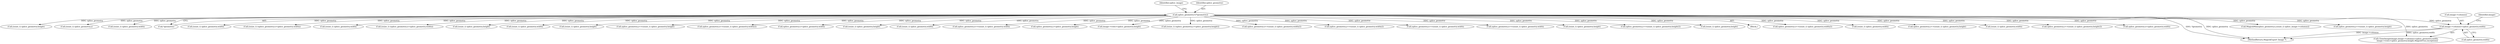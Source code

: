 digraph "0_ImageMagick_7b1cf5784b5bcd85aa9293ecf56769f68c037231@pointer" {
"1000169" [label="(Call,image->columns+splice_geometry.width)"];
"1000161" [label="(Call,splice_geometry=(*geometry))"];
"1000418" [label="(Call,MagickMin(splice_geometry.x,(ssize_t) splice_image->columns))"];
"1000161" [label="(Call,splice_geometry=(*geometry))"];
"1000400" [label="(Call,splice_geometry.y+=(ssize_t) splice_geometry.height)"];
"1000178" [label="(Identifier,image)"];
"1000404" [label="(Call,(ssize_t) splice_geometry.height)"];
"1000443" [label="(Call,(ssize_t) splice_geometry.y)"];
"1000299" [label="(Call,(ssize_t) splice_geometry.width)"];
"1000163" [label="(Call,*geometry)"];
"1000337" [label="(Call,(ssize_t) splice_geometry.width)"];
"1000610" [label="(Call,(ssize_t) (splice_geometry.x+splice_geometry.width))"];
"1000273" [label="(Call,(ssize_t) splice_geometry.width)"];
"1000169" [label="(Call,image->columns+splice_geometry.width)"];
"1000971" [label="(Call,(ssize_t) (splice_geometry.x+splice_geometry.width))"];
"1000383" [label="(Call,(ssize_t) splice_geometry.height)"];
"1000313" [label="(Call,(ssize_t) splice_geometry.width)"];
"1000170" [label="(Call,image->columns)"];
"1000166" [label="(Identifier,splice_image)"];
"1000324" [label="(Call,(ssize_t) splice_geometry.height)"];
"1000379" [label="(Call,splice_geometry.y+=(ssize_t) splice_geometry.height)"];
"1000368" [label="(Call,splice_geometry.x+=(ssize_t) splice_geometry.width/2)"];
"1000612" [label="(Call,splice_geometry.x+splice_geometry.width)"];
"1000360" [label="(Call,(ssize_t) splice_geometry.height)"];
"1001150" [label="(MethodReturn,MagickExport Image *)"];
"1000395" [label="(Call,(ssize_t) splice_geometry.width)"];
"1000173" [label="(Call,splice_geometry.width)"];
"1000167" [label="(Call,CloneImage(image,image->columns+splice_geometry.width,\n    image->rows+splice_geometry.height,MagickTrue,exception))"];
"1000391" [label="(Call,splice_geometry.x+=(ssize_t) splice_geometry.width)"];
"1000776" [label="(Call,splice_geometry.y+splice_geometry.height)"];
"1000162" [label="(Identifier,splice_geometry)"];
"1000176" [label="(Call,image->rows+splice_geometry.height)"];
"1000774" [label="(Call,(ssize_t) (splice_geometry.y+splice_geometry.height))"];
"1000308" [label="(Call,splice_geometry.x+=(ssize_t) splice_geometry.width/2)"];
"1000294" [label="(Call,splice_geometry.y+=(ssize_t) splice_geometry.width/2)"];
"1000282" [label="(Call,splice_geometry.x+=(ssize_t) splice_geometry.width)"];
"1000333" [label="(Call,splice_geometry.x+=(ssize_t) splice_geometry.width)"];
"1000347" [label="(Call,(ssize_t) splice_geometry.height)"];
"1000342" [label="(Call,splice_geometry.y+=(ssize_t) splice_geometry.height/2)"];
"1000821" [label="(Call,(ssize_t) splice_geometry.height)"];
"1000107" [label="(Block,)"];
"1000268" [label="(Call,splice_geometry.x+=(ssize_t) splice_geometry.width/2)"];
"1000373" [label="(Call,(ssize_t) splice_geometry.width)"];
"1000356" [label="(Call,splice_geometry.y+=(ssize_t) splice_geometry.height)"];
"1000286" [label="(Call,(ssize_t) splice_geometry.width)"];
"1000319" [label="(Call,splice_geometry.y+=(ssize_t) splice_geometry.height/2)"];
"1000973" [label="(Call,splice_geometry.x+splice_geometry.width)"];
"1000169" -> "1000167"  [label="AST: "];
"1000169" -> "1000173"  [label="CFG: "];
"1000170" -> "1000169"  [label="AST: "];
"1000173" -> "1000169"  [label="AST: "];
"1000178" -> "1000169"  [label="CFG: "];
"1000169" -> "1001150"  [label="DDG: splice_geometry.width"];
"1000169" -> "1001150"  [label="DDG: image->columns"];
"1000161" -> "1000169"  [label="DDG: splice_geometry"];
"1000161" -> "1000107"  [label="AST: "];
"1000161" -> "1000163"  [label="CFG: "];
"1000162" -> "1000161"  [label="AST: "];
"1000163" -> "1000161"  [label="AST: "];
"1000166" -> "1000161"  [label="CFG: "];
"1000161" -> "1001150"  [label="DDG: *geometry"];
"1000161" -> "1001150"  [label="DDG: splice_geometry"];
"1000161" -> "1000167"  [label="DDG: splice_geometry"];
"1000161" -> "1000176"  [label="DDG: splice_geometry"];
"1000161" -> "1000268"  [label="DDG: splice_geometry"];
"1000161" -> "1000273"  [label="DDG: splice_geometry"];
"1000161" -> "1000282"  [label="DDG: splice_geometry"];
"1000161" -> "1000286"  [label="DDG: splice_geometry"];
"1000161" -> "1000294"  [label="DDG: splice_geometry"];
"1000161" -> "1000299"  [label="DDG: splice_geometry"];
"1000161" -> "1000308"  [label="DDG: splice_geometry"];
"1000161" -> "1000313"  [label="DDG: splice_geometry"];
"1000161" -> "1000319"  [label="DDG: splice_geometry"];
"1000161" -> "1000324"  [label="DDG: splice_geometry"];
"1000161" -> "1000333"  [label="DDG: splice_geometry"];
"1000161" -> "1000337"  [label="DDG: splice_geometry"];
"1000161" -> "1000342"  [label="DDG: splice_geometry"];
"1000161" -> "1000347"  [label="DDG: splice_geometry"];
"1000161" -> "1000356"  [label="DDG: splice_geometry"];
"1000161" -> "1000360"  [label="DDG: splice_geometry"];
"1000161" -> "1000368"  [label="DDG: splice_geometry"];
"1000161" -> "1000373"  [label="DDG: splice_geometry"];
"1000161" -> "1000379"  [label="DDG: splice_geometry"];
"1000161" -> "1000383"  [label="DDG: splice_geometry"];
"1000161" -> "1000391"  [label="DDG: splice_geometry"];
"1000161" -> "1000395"  [label="DDG: splice_geometry"];
"1000161" -> "1000400"  [label="DDG: splice_geometry"];
"1000161" -> "1000404"  [label="DDG: splice_geometry"];
"1000161" -> "1000418"  [label="DDG: splice_geometry"];
"1000161" -> "1000443"  [label="DDG: splice_geometry"];
"1000161" -> "1000610"  [label="DDG: splice_geometry"];
"1000161" -> "1000612"  [label="DDG: splice_geometry"];
"1000161" -> "1000774"  [label="DDG: splice_geometry"];
"1000161" -> "1000776"  [label="DDG: splice_geometry"];
"1000161" -> "1000821"  [label="DDG: splice_geometry"];
"1000161" -> "1000971"  [label="DDG: splice_geometry"];
"1000161" -> "1000973"  [label="DDG: splice_geometry"];
}
